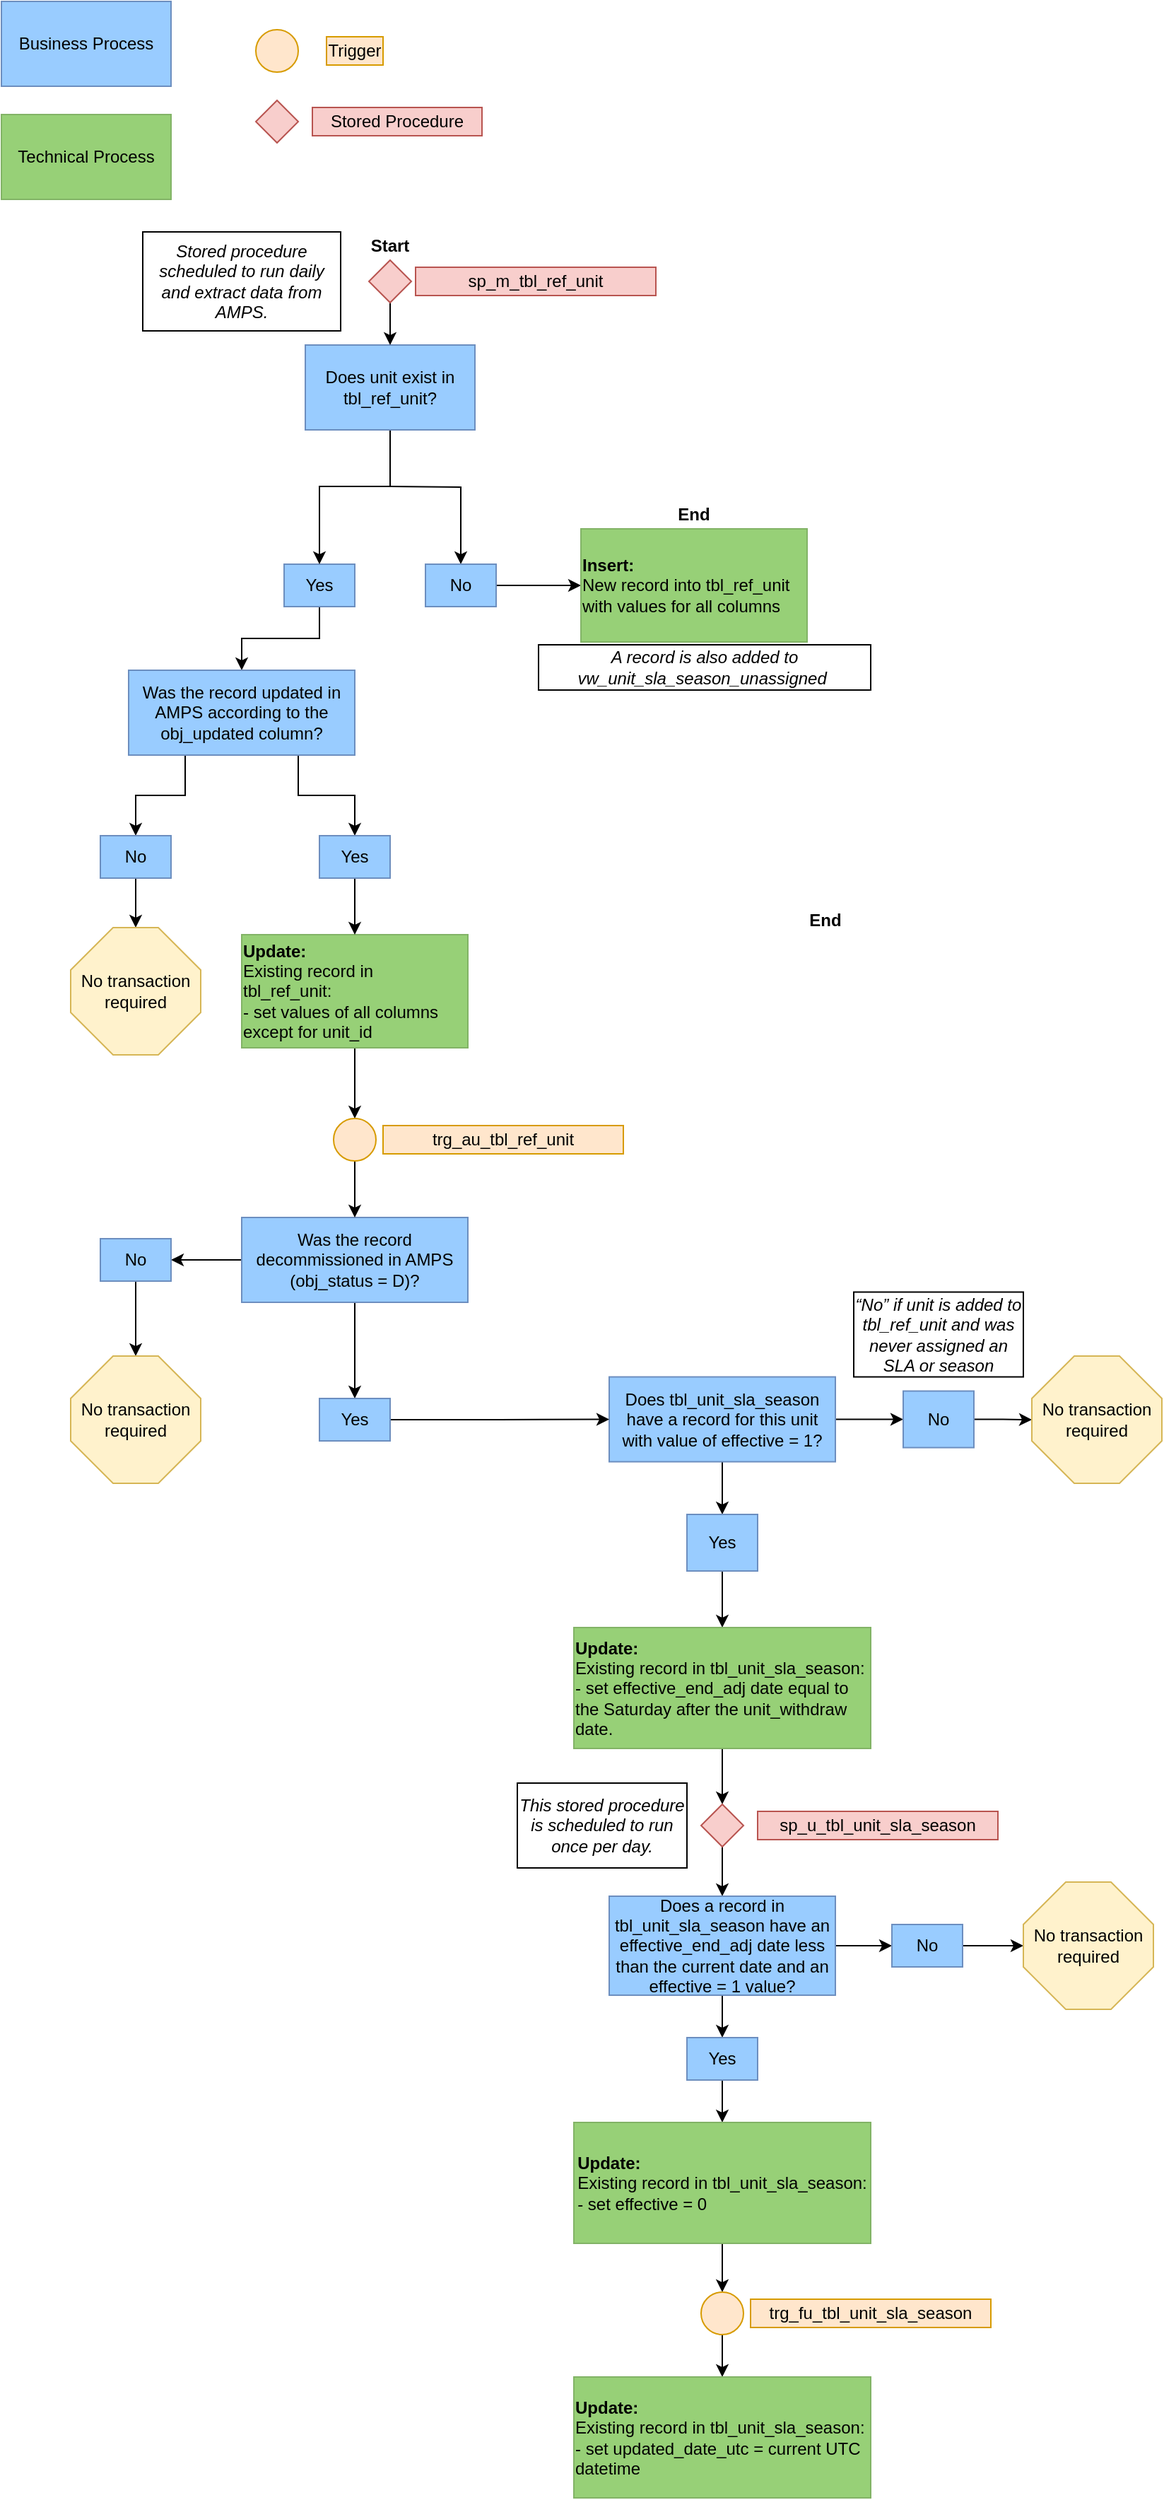 <mxfile version="13.7.6" type="github">
  <diagram id="C5RBs43oDa-KdzZeNtuy" name="Page-1">
    <mxGraphModel dx="1422" dy="794" grid="1" gridSize="10" guides="1" tooltips="1" connect="1" arrows="1" fold="1" page="1" pageScale="1" pageWidth="850" pageHeight="1100" math="0" shadow="0">
      <root>
        <mxCell id="WIyWlLk6GJQsqaUBKTNV-0" />
        <mxCell id="WIyWlLk6GJQsqaUBKTNV-1" parent="WIyWlLk6GJQsqaUBKTNV-0" />
        <mxCell id="eVjlIVdyCygKj0m38MmI-23" style="edgeStyle=orthogonalEdgeStyle;rounded=0;orthogonalLoop=1;jettySize=auto;html=1;exitX=0.5;exitY=1;exitDx=0;exitDy=0;entryX=0.5;entryY=0;entryDx=0;entryDy=0;" parent="WIyWlLk6GJQsqaUBKTNV-1" source="WIyWlLk6GJQsqaUBKTNV-3" target="eVjlIVdyCygKj0m38MmI-14" edge="1">
          <mxGeometry relative="1" as="geometry" />
        </mxCell>
        <mxCell id="eVjlIVdyCygKj0m38MmI-35" style="edgeStyle=orthogonalEdgeStyle;rounded=0;orthogonalLoop=1;jettySize=auto;html=1;exitX=0;exitY=0.5;exitDx=0;exitDy=0;entryX=1;entryY=0.5;entryDx=0;entryDy=0;" parent="WIyWlLk6GJQsqaUBKTNV-1" source="WIyWlLk6GJQsqaUBKTNV-3" target="eVjlIVdyCygKj0m38MmI-13" edge="1">
          <mxGeometry relative="1" as="geometry" />
        </mxCell>
        <mxCell id="WIyWlLk6GJQsqaUBKTNV-3" value="Was the record decommissioned in AMPS (obj_status = D)?" style="rounded=0;whiteSpace=wrap;html=1;fontSize=12;glass=0;strokeWidth=1;shadow=0;fillColor=#99CCFF;strokeColor=#6c8ebf;" parent="WIyWlLk6GJQsqaUBKTNV-1" vertex="1">
          <mxGeometry x="190" y="880" width="160" height="60" as="geometry" />
        </mxCell>
        <mxCell id="MRGtH3ut4B2zLl-mFBzY-0" value="Business Process" style="rounded=0;whiteSpace=wrap;html=1;fillColor=#99CCFF;strokeColor=#6c8ebf;" parent="WIyWlLk6GJQsqaUBKTNV-1" vertex="1">
          <mxGeometry x="20" y="20" width="120" height="60" as="geometry" />
        </mxCell>
        <mxCell id="MRGtH3ut4B2zLl-mFBzY-1" value="Technical Process" style="rounded=0;whiteSpace=wrap;html=1;fillColor=#97D077;strokeColor=#82b366;" parent="WIyWlLk6GJQsqaUBKTNV-1" vertex="1">
          <mxGeometry x="20" y="100" width="120" height="60" as="geometry" />
        </mxCell>
        <mxCell id="MRGtH3ut4B2zLl-mFBzY-2" value="" style="ellipse;whiteSpace=wrap;html=1;aspect=fixed;fillColor=#ffe6cc;strokeColor=#d79b00;" parent="WIyWlLk6GJQsqaUBKTNV-1" vertex="1">
          <mxGeometry x="200" y="40" width="30" height="30" as="geometry" />
        </mxCell>
        <mxCell id="MRGtH3ut4B2zLl-mFBzY-3" value="Trigger" style="text;html=1;strokeColor=#d79b00;fillColor=#ffe6cc;align=center;verticalAlign=middle;whiteSpace=wrap;rounded=0;" parent="WIyWlLk6GJQsqaUBKTNV-1" vertex="1">
          <mxGeometry x="250" y="45" width="40" height="20" as="geometry" />
        </mxCell>
        <mxCell id="MRGtH3ut4B2zLl-mFBzY-4" value="" style="rhombus;whiteSpace=wrap;html=1;align=left;fillColor=#f8cecc;strokeColor=#b85450;" parent="WIyWlLk6GJQsqaUBKTNV-1" vertex="1">
          <mxGeometry x="200" y="90" width="30" height="30" as="geometry" />
        </mxCell>
        <mxCell id="MRGtH3ut4B2zLl-mFBzY-5" value="Stored Procedure" style="text;html=1;strokeColor=#b85450;fillColor=#f8cecc;align=center;verticalAlign=middle;whiteSpace=wrap;rounded=0;" parent="WIyWlLk6GJQsqaUBKTNV-1" vertex="1">
          <mxGeometry x="240" y="95" width="120" height="20" as="geometry" />
        </mxCell>
        <mxCell id="MRGtH3ut4B2zLl-mFBzY-8" value="" style="edgeStyle=orthogonalEdgeStyle;rounded=0;orthogonalLoop=1;jettySize=auto;html=1;entryX=0.5;entryY=0;entryDx=0;entryDy=0;" parent="WIyWlLk6GJQsqaUBKTNV-1" target="MRGtH3ut4B2zLl-mFBzY-9" edge="1">
          <mxGeometry relative="1" as="geometry">
            <mxPoint x="295" y="363" as="sourcePoint" />
          </mxGeometry>
        </mxCell>
        <mxCell id="eVjlIVdyCygKj0m38MmI-2" style="edgeStyle=orthogonalEdgeStyle;rounded=0;orthogonalLoop=1;jettySize=auto;html=1;exitX=0.5;exitY=1;exitDx=0;exitDy=0;entryX=0.5;entryY=0;entryDx=0;entryDy=0;" parent="WIyWlLk6GJQsqaUBKTNV-1" source="MRGtH3ut4B2zLl-mFBzY-7" target="eVjlIVdyCygKj0m38MmI-0" edge="1">
          <mxGeometry relative="1" as="geometry" />
        </mxCell>
        <mxCell id="MRGtH3ut4B2zLl-mFBzY-7" value="Yes" style="rounded=0;whiteSpace=wrap;html=1;fillColor=#99CCFF;strokeColor=#6c8ebf;" parent="WIyWlLk6GJQsqaUBKTNV-1" vertex="1">
          <mxGeometry x="220" y="418" width="50" height="30" as="geometry" />
        </mxCell>
        <mxCell id="whCD6D2BUrUE-KAFhuNb-0" style="edgeStyle=orthogonalEdgeStyle;rounded=0;orthogonalLoop=1;jettySize=auto;html=1;exitX=1;exitY=0.5;exitDx=0;exitDy=0;entryX=0;entryY=0.5;entryDx=0;entryDy=0;" parent="WIyWlLk6GJQsqaUBKTNV-1" source="MRGtH3ut4B2zLl-mFBzY-9" target="IcBJmtCjxh9gWFY_vR4K-8" edge="1">
          <mxGeometry relative="1" as="geometry" />
        </mxCell>
        <mxCell id="MRGtH3ut4B2zLl-mFBzY-9" value="No" style="rounded=0;whiteSpace=wrap;html=1;fillColor=#99CCFF;strokeColor=#6c8ebf;" parent="WIyWlLk6GJQsqaUBKTNV-1" vertex="1">
          <mxGeometry x="320" y="418" width="50" height="30" as="geometry" />
        </mxCell>
        <mxCell id="MRGtH3ut4B2zLl-mFBzY-11" value="" style="edgeStyle=orthogonalEdgeStyle;rounded=0;orthogonalLoop=1;jettySize=auto;html=1;entryX=0.5;entryY=0;entryDx=0;entryDy=0;exitX=0.5;exitY=1;exitDx=0;exitDy=0;" parent="WIyWlLk6GJQsqaUBKTNV-1" source="wBC0IcQCy2k8Cki3I0yd-0" target="MRGtH3ut4B2zLl-mFBzY-7" edge="1">
          <mxGeometry relative="1" as="geometry">
            <mxPoint x="295" y="363" as="sourcePoint" />
            <mxPoint x="355" y="428" as="targetPoint" />
            <Array as="points">
              <mxPoint x="295" y="363" />
              <mxPoint x="245" y="363" />
            </Array>
          </mxGeometry>
        </mxCell>
        <mxCell id="MRGtH3ut4B2zLl-mFBzY-19" value="trg_au_tbl_ref_unit" style="text;html=1;strokeColor=#d79b00;fillColor=#ffe6cc;align=center;verticalAlign=middle;whiteSpace=wrap;rounded=0;" parent="WIyWlLk6GJQsqaUBKTNV-1" vertex="1">
          <mxGeometry x="290" y="815" width="170" height="20" as="geometry" />
        </mxCell>
        <mxCell id="wBC0IcQCy2k8Cki3I0yd-0" value="Does unit exist in tbl_ref_unit?" style="rounded=0;whiteSpace=wrap;html=1;fillColor=#99CCFF;strokeColor=#6c8ebf;" parent="WIyWlLk6GJQsqaUBKTNV-1" vertex="1">
          <mxGeometry x="235" y="263" width="120" height="60" as="geometry" />
        </mxCell>
        <mxCell id="eVjlIVdyCygKj0m38MmI-39" value="" style="edgeStyle=orthogonalEdgeStyle;rounded=0;orthogonalLoop=1;jettySize=auto;html=1;" parent="WIyWlLk6GJQsqaUBKTNV-1" source="wBC0IcQCy2k8Cki3I0yd-3" target="wBC0IcQCy2k8Cki3I0yd-6" edge="1">
          <mxGeometry relative="1" as="geometry" />
        </mxCell>
        <mxCell id="eVjlIVdyCygKj0m38MmI-41" style="edgeStyle=orthogonalEdgeStyle;rounded=0;orthogonalLoop=1;jettySize=auto;html=1;exitX=1;exitY=0.5;exitDx=0;exitDy=0;entryX=0;entryY=0.5;entryDx=0;entryDy=0;" parent="WIyWlLk6GJQsqaUBKTNV-1" source="wBC0IcQCy2k8Cki3I0yd-3" target="wBC0IcQCy2k8Cki3I0yd-7" edge="1">
          <mxGeometry relative="1" as="geometry" />
        </mxCell>
        <mxCell id="wBC0IcQCy2k8Cki3I0yd-3" value="Does tbl_unit_sla_season have a record for this unit with value of effective = 1?" style="rounded=0;whiteSpace=wrap;html=1;fillColor=#99CCFF;strokeColor=#6c8ebf;" parent="WIyWlLk6GJQsqaUBKTNV-1" vertex="1">
          <mxGeometry x="450" y="992.75" width="160" height="60" as="geometry" />
        </mxCell>
        <mxCell id="qmledh8TBeQ3GHoDcG27-0" style="edgeStyle=orthogonalEdgeStyle;rounded=0;orthogonalLoop=1;jettySize=auto;html=1;exitX=0.5;exitY=1;exitDx=0;exitDy=0;entryX=0.5;entryY=0;entryDx=0;entryDy=0;" parent="WIyWlLk6GJQsqaUBKTNV-1" source="wBC0IcQCy2k8Cki3I0yd-6" target="pCMEsx3_8Je4IrAWFXmV-0" edge="1">
          <mxGeometry relative="1" as="geometry" />
        </mxCell>
        <mxCell id="wBC0IcQCy2k8Cki3I0yd-6" value="Yes" style="rounded=0;whiteSpace=wrap;html=1;fillColor=#99CCFF;strokeColor=#6c8ebf;" parent="WIyWlLk6GJQsqaUBKTNV-1" vertex="1">
          <mxGeometry x="505" y="1090" width="50" height="40" as="geometry" />
        </mxCell>
        <mxCell id="IcBJmtCjxh9gWFY_vR4K-19" style="edgeStyle=orthogonalEdgeStyle;rounded=0;orthogonalLoop=1;jettySize=auto;html=1;exitX=1;exitY=0.5;exitDx=0;exitDy=0;entryX=0;entryY=0.5;entryDx=0;entryDy=0;entryPerimeter=0;" parent="WIyWlLk6GJQsqaUBKTNV-1" source="wBC0IcQCy2k8Cki3I0yd-7" target="wBC0IcQCy2k8Cki3I0yd-8" edge="1">
          <mxGeometry relative="1" as="geometry" />
        </mxCell>
        <mxCell id="wBC0IcQCy2k8Cki3I0yd-7" value="No" style="rounded=0;whiteSpace=wrap;html=1;fillColor=#99CCFF;strokeColor=#6c8ebf;" parent="WIyWlLk6GJQsqaUBKTNV-1" vertex="1">
          <mxGeometry x="658" y="1002.75" width="50" height="40" as="geometry" />
        </mxCell>
        <mxCell id="wBC0IcQCy2k8Cki3I0yd-8" value="No transaction required" style="whiteSpace=wrap;html=1;shape=mxgraph.basic.octagon2;align=center;verticalAlign=middle;dx=15;fillColor=#fff2cc;strokeColor=#d6b656;" parent="WIyWlLk6GJQsqaUBKTNV-1" vertex="1">
          <mxGeometry x="749" y="978" width="92" height="90" as="geometry" />
        </mxCell>
        <mxCell id="qmledh8TBeQ3GHoDcG27-5" style="edgeStyle=orthogonalEdgeStyle;rounded=0;orthogonalLoop=1;jettySize=auto;html=1;exitX=0.5;exitY=1;exitDx=0;exitDy=0;entryX=0.5;entryY=0;entryDx=0;entryDy=0;" parent="WIyWlLk6GJQsqaUBKTNV-1" source="pCMEsx3_8Je4IrAWFXmV-0" target="qmledh8TBeQ3GHoDcG27-3" edge="1">
          <mxGeometry relative="1" as="geometry" />
        </mxCell>
        <mxCell id="pCMEsx3_8Je4IrAWFXmV-0" value="&lt;div style=&quot;text-align: left&quot;&gt;&lt;b&gt;Update:&lt;/b&gt;&lt;/div&gt;&lt;div style=&quot;text-align: left&quot;&gt;Existing record in tbl_unit_sla_season:&lt;/div&gt;&lt;div style=&quot;text-align: left&quot;&gt;&lt;span&gt;- set effective_end_adj date equal to the Saturday after the unit_withdraw date.&lt;/span&gt;&lt;br&gt;&lt;/div&gt;" style="rounded=0;whiteSpace=wrap;html=1;fillColor=#97D077;strokeColor=#82b366;" parent="WIyWlLk6GJQsqaUBKTNV-1" vertex="1">
          <mxGeometry x="425" y="1170" width="210" height="85.5" as="geometry" />
        </mxCell>
        <mxCell id="pCMEsx3_8Je4IrAWFXmV-2" value="&lt;span id=&quot;docs-internal-guid-cab402d8-7fff-18fc-b851-d093ed2a1515&quot;&gt;&lt;span style=&quot;font-family: &amp;#34;arial&amp;#34; ; background-color: transparent ; vertical-align: baseline&quot;&gt;&lt;font style=&quot;font-size: 12px&quot;&gt;&lt;i&gt;A record is also added to vw_unit_sla_season_unassigned&amp;nbsp;&lt;/i&gt;&lt;/font&gt;&lt;/span&gt;&lt;/span&gt;" style="rounded=0;whiteSpace=wrap;html=1;fillColor=none;" parent="WIyWlLk6GJQsqaUBKTNV-1" vertex="1">
          <mxGeometry x="400" y="475" width="235" height="32" as="geometry" />
        </mxCell>
        <mxCell id="pCMEsx3_8Je4IrAWFXmV-3" value="&lt;span id=&quot;docs-internal-guid-5fe48b0e-7fff-a765-be8b-5b3e4f1d802c&quot;&gt;&lt;span style=&quot;font-family: &amp;#34;arial&amp;#34; ; background-color: transparent ; vertical-align: baseline&quot;&gt;&lt;font style=&quot;font-size: 12px&quot;&gt;“No” if unit is added to tbl_ref_unit and was never assigned an SLA or season&lt;/font&gt;&lt;/span&gt;&lt;/span&gt;" style="rounded=0;whiteSpace=wrap;html=1;fillColor=none;fontStyle=2" parent="WIyWlLk6GJQsqaUBKTNV-1" vertex="1">
          <mxGeometry x="623" y="932.75" width="120" height="60" as="geometry" />
        </mxCell>
        <mxCell id="IcBJmtCjxh9gWFY_vR4K-4" style="edgeStyle=orthogonalEdgeStyle;rounded=0;orthogonalLoop=1;jettySize=auto;html=1;exitX=0.5;exitY=1;exitDx=0;exitDy=0;entryX=0.5;entryY=0;entryDx=0;entryDy=0;" parent="WIyWlLk6GJQsqaUBKTNV-1" source="IcBJmtCjxh9gWFY_vR4K-2" target="wBC0IcQCy2k8Cki3I0yd-0" edge="1">
          <mxGeometry relative="1" as="geometry" />
        </mxCell>
        <mxCell id="IcBJmtCjxh9gWFY_vR4K-2" value="" style="rhombus;whiteSpace=wrap;html=1;align=left;fillColor=#f8cecc;strokeColor=#b85450;" parent="WIyWlLk6GJQsqaUBKTNV-1" vertex="1">
          <mxGeometry x="280" y="203" width="30" height="30" as="geometry" />
        </mxCell>
        <mxCell id="IcBJmtCjxh9gWFY_vR4K-5" value="sp_m_tbl_ref_unit" style="text;html=1;strokeColor=#b85450;fillColor=#f8cecc;align=center;verticalAlign=middle;whiteSpace=wrap;rounded=0;" parent="WIyWlLk6GJQsqaUBKTNV-1" vertex="1">
          <mxGeometry x="313" y="208" width="170" height="20" as="geometry" />
        </mxCell>
        <mxCell id="IcBJmtCjxh9gWFY_vR4K-6" value="&lt;font face=&quot;arial&quot;&gt;&lt;i&gt;Stored procedure scheduled to run daily and extract data from AMPS.&lt;/i&gt;&lt;/font&gt;" style="rounded=0;whiteSpace=wrap;html=1;fillColor=none;" parent="WIyWlLk6GJQsqaUBKTNV-1" vertex="1">
          <mxGeometry x="120" y="183" width="140" height="70" as="geometry" />
        </mxCell>
        <mxCell id="eVjlIVdyCygKj0m38MmI-12" style="edgeStyle=orthogonalEdgeStyle;rounded=0;orthogonalLoop=1;jettySize=auto;html=1;exitX=0.5;exitY=1;exitDx=0;exitDy=0;entryX=0.5;entryY=0;entryDx=0;entryDy=0;" parent="WIyWlLk6GJQsqaUBKTNV-1" source="IcBJmtCjxh9gWFY_vR4K-7" target="IcBJmtCjxh9gWFY_vR4K-9" edge="1">
          <mxGeometry relative="1" as="geometry" />
        </mxCell>
        <mxCell id="IcBJmtCjxh9gWFY_vR4K-7" value="&lt;div style=&quot;text-align: left&quot;&gt;&lt;b&gt;Update:&lt;/b&gt;&lt;/div&gt;&lt;div style=&quot;text-align: left&quot;&gt;Existing record in tbl_ref_unit:&lt;/div&gt;&lt;div style=&quot;text-align: left&quot;&gt;- set values of all columns except for unit_id&lt;/div&gt;" style="rounded=0;whiteSpace=wrap;html=1;fillColor=#97D077;strokeColor=#82b366;" parent="WIyWlLk6GJQsqaUBKTNV-1" vertex="1">
          <mxGeometry x="190" y="680" width="160" height="80" as="geometry" />
        </mxCell>
        <mxCell id="IcBJmtCjxh9gWFY_vR4K-8" value="&lt;div style=&quot;text-align: left&quot;&gt;&lt;b&gt;Insert:&lt;/b&gt;&lt;/div&gt;&lt;div style=&quot;text-align: left&quot;&gt;New record into tbl_ref_unit with values for all columns&lt;/div&gt;" style="rounded=0;whiteSpace=wrap;html=1;fillColor=#97D077;strokeColor=#82b366;" parent="WIyWlLk6GJQsqaUBKTNV-1" vertex="1">
          <mxGeometry x="430" y="393" width="160" height="80" as="geometry" />
        </mxCell>
        <mxCell id="eVjlIVdyCygKj0m38MmI-21" style="edgeStyle=orthogonalEdgeStyle;rounded=0;orthogonalLoop=1;jettySize=auto;html=1;exitX=0.5;exitY=1;exitDx=0;exitDy=0;entryX=0.5;entryY=0;entryDx=0;entryDy=0;" parent="WIyWlLk6GJQsqaUBKTNV-1" source="IcBJmtCjxh9gWFY_vR4K-9" target="WIyWlLk6GJQsqaUBKTNV-3" edge="1">
          <mxGeometry relative="1" as="geometry" />
        </mxCell>
        <mxCell id="IcBJmtCjxh9gWFY_vR4K-9" value="" style="ellipse;whiteSpace=wrap;html=1;aspect=fixed;fillColor=#ffe6cc;strokeColor=#d79b00;" parent="WIyWlLk6GJQsqaUBKTNV-1" vertex="1">
          <mxGeometry x="255" y="810" width="30" height="30" as="geometry" />
        </mxCell>
        <mxCell id="eVjlIVdyCygKj0m38MmI-6" style="edgeStyle=orthogonalEdgeStyle;rounded=0;orthogonalLoop=1;jettySize=auto;html=1;exitX=0.75;exitY=1;exitDx=0;exitDy=0;entryX=0.5;entryY=0;entryDx=0;entryDy=0;" parent="WIyWlLk6GJQsqaUBKTNV-1" source="eVjlIVdyCygKj0m38MmI-0" target="eVjlIVdyCygKj0m38MmI-3" edge="1">
          <mxGeometry relative="1" as="geometry" />
        </mxCell>
        <mxCell id="eVjlIVdyCygKj0m38MmI-7" style="edgeStyle=orthogonalEdgeStyle;rounded=0;orthogonalLoop=1;jettySize=auto;html=1;exitX=0.25;exitY=1;exitDx=0;exitDy=0;entryX=0.5;entryY=0;entryDx=0;entryDy=0;" parent="WIyWlLk6GJQsqaUBKTNV-1" source="eVjlIVdyCygKj0m38MmI-0" target="eVjlIVdyCygKj0m38MmI-4" edge="1">
          <mxGeometry relative="1" as="geometry" />
        </mxCell>
        <mxCell id="eVjlIVdyCygKj0m38MmI-0" value="Was the record updated in AMPS according to the obj_updated column?" style="rounded=0;whiteSpace=wrap;html=1;fillColor=#99CCFF;strokeColor=#6c8ebf;" parent="WIyWlLk6GJQsqaUBKTNV-1" vertex="1">
          <mxGeometry x="110" y="493" width="160" height="60" as="geometry" />
        </mxCell>
        <mxCell id="eVjlIVdyCygKj0m38MmI-8" style="edgeStyle=orthogonalEdgeStyle;rounded=0;orthogonalLoop=1;jettySize=auto;html=1;exitX=0.5;exitY=1;exitDx=0;exitDy=0;" parent="WIyWlLk6GJQsqaUBKTNV-1" source="eVjlIVdyCygKj0m38MmI-3" target="IcBJmtCjxh9gWFY_vR4K-7" edge="1">
          <mxGeometry relative="1" as="geometry" />
        </mxCell>
        <mxCell id="eVjlIVdyCygKj0m38MmI-3" value="Yes" style="rounded=0;whiteSpace=wrap;html=1;fillColor=#99CCFF;strokeColor=#6c8ebf;" parent="WIyWlLk6GJQsqaUBKTNV-1" vertex="1">
          <mxGeometry x="245" y="610" width="50" height="30" as="geometry" />
        </mxCell>
        <mxCell id="eVjlIVdyCygKj0m38MmI-10" style="edgeStyle=orthogonalEdgeStyle;rounded=0;orthogonalLoop=1;jettySize=auto;html=1;exitX=0.5;exitY=1;exitDx=0;exitDy=0;entryX=0.5;entryY=0;entryDx=0;entryDy=0;entryPerimeter=0;" parent="WIyWlLk6GJQsqaUBKTNV-1" source="eVjlIVdyCygKj0m38MmI-4" target="eVjlIVdyCygKj0m38MmI-9" edge="1">
          <mxGeometry relative="1" as="geometry" />
        </mxCell>
        <mxCell id="eVjlIVdyCygKj0m38MmI-4" value="No" style="rounded=0;whiteSpace=wrap;html=1;fillColor=#99CCFF;strokeColor=#6c8ebf;" parent="WIyWlLk6GJQsqaUBKTNV-1" vertex="1">
          <mxGeometry x="90" y="610" width="50" height="30" as="geometry" />
        </mxCell>
        <mxCell id="eVjlIVdyCygKj0m38MmI-9" value="No transaction required" style="whiteSpace=wrap;html=1;shape=mxgraph.basic.octagon2;align=center;verticalAlign=middle;dx=15;fillColor=#fff2cc;strokeColor=#d6b656;" parent="WIyWlLk6GJQsqaUBKTNV-1" vertex="1">
          <mxGeometry x="69" y="675" width="92" height="90" as="geometry" />
        </mxCell>
        <mxCell id="eVjlIVdyCygKj0m38MmI-36" style="edgeStyle=orthogonalEdgeStyle;rounded=0;orthogonalLoop=1;jettySize=auto;html=1;exitX=0.5;exitY=1;exitDx=0;exitDy=0;entryX=0.5;entryY=0;entryDx=0;entryDy=0;entryPerimeter=0;" parent="WIyWlLk6GJQsqaUBKTNV-1" source="eVjlIVdyCygKj0m38MmI-13" target="eVjlIVdyCygKj0m38MmI-17" edge="1">
          <mxGeometry relative="1" as="geometry" />
        </mxCell>
        <mxCell id="eVjlIVdyCygKj0m38MmI-13" value="No" style="rounded=0;whiteSpace=wrap;html=1;fillColor=#99CCFF;strokeColor=#6c8ebf;" parent="WIyWlLk6GJQsqaUBKTNV-1" vertex="1">
          <mxGeometry x="90" y="895" width="50" height="30" as="geometry" />
        </mxCell>
        <mxCell id="eVjlIVdyCygKj0m38MmI-37" style="edgeStyle=orthogonalEdgeStyle;rounded=0;orthogonalLoop=1;jettySize=auto;html=1;exitX=1;exitY=0.5;exitDx=0;exitDy=0;entryX=0;entryY=0.5;entryDx=0;entryDy=0;" parent="WIyWlLk6GJQsqaUBKTNV-1" source="eVjlIVdyCygKj0m38MmI-14" target="wBC0IcQCy2k8Cki3I0yd-3" edge="1">
          <mxGeometry relative="1" as="geometry" />
        </mxCell>
        <mxCell id="eVjlIVdyCygKj0m38MmI-14" value="Yes" style="rounded=0;whiteSpace=wrap;html=1;fillColor=#99CCFF;strokeColor=#6c8ebf;" parent="WIyWlLk6GJQsqaUBKTNV-1" vertex="1">
          <mxGeometry x="245" y="1008" width="50" height="30" as="geometry" />
        </mxCell>
        <mxCell id="eVjlIVdyCygKj0m38MmI-17" value="No transaction required" style="whiteSpace=wrap;html=1;shape=mxgraph.basic.octagon2;align=center;verticalAlign=middle;dx=15;fillColor=#fff2cc;strokeColor=#d6b656;" parent="WIyWlLk6GJQsqaUBKTNV-1" vertex="1">
          <mxGeometry x="69" y="978" width="92" height="90" as="geometry" />
        </mxCell>
        <mxCell id="whCD6D2BUrUE-KAFhuNb-1" value="End" style="text;html=1;strokeColor=none;fillColor=none;align=center;verticalAlign=middle;whiteSpace=wrap;rounded=0;fontStyle=1" parent="WIyWlLk6GJQsqaUBKTNV-1" vertex="1">
          <mxGeometry x="583" y="660" width="40" height="20" as="geometry" />
        </mxCell>
        <mxCell id="whCD6D2BUrUE-KAFhuNb-2" value="End" style="text;html=1;strokeColor=none;fillColor=none;align=center;verticalAlign=middle;whiteSpace=wrap;rounded=0;fontStyle=1" parent="WIyWlLk6GJQsqaUBKTNV-1" vertex="1">
          <mxGeometry x="490" y="373" width="40" height="20" as="geometry" />
        </mxCell>
        <mxCell id="whCD6D2BUrUE-KAFhuNb-3" value="Start" style="text;html=1;strokeColor=none;fillColor=none;align=center;verticalAlign=middle;whiteSpace=wrap;rounded=0;fontStyle=1" parent="WIyWlLk6GJQsqaUBKTNV-1" vertex="1">
          <mxGeometry x="275" y="183" width="40" height="20" as="geometry" />
        </mxCell>
        <mxCell id="qmledh8TBeQ3GHoDcG27-1" value="sp_u_tbl_unit_sla_season" style="text;html=1;strokeColor=#b85450;fillColor=#f8cecc;align=center;verticalAlign=middle;whiteSpace=wrap;rounded=0;" parent="WIyWlLk6GJQsqaUBKTNV-1" vertex="1">
          <mxGeometry x="555" y="1300" width="170" height="20" as="geometry" />
        </mxCell>
        <mxCell id="qmledh8TBeQ3GHoDcG27-7" style="edgeStyle=orthogonalEdgeStyle;rounded=0;orthogonalLoop=1;jettySize=auto;html=1;exitX=0.5;exitY=1;exitDx=0;exitDy=0;entryX=0.5;entryY=0;entryDx=0;entryDy=0;" parent="WIyWlLk6GJQsqaUBKTNV-1" source="qmledh8TBeQ3GHoDcG27-3" target="qmledh8TBeQ3GHoDcG27-6" edge="1">
          <mxGeometry relative="1" as="geometry" />
        </mxCell>
        <mxCell id="qmledh8TBeQ3GHoDcG27-3" value="" style="rhombus;whiteSpace=wrap;html=1;fillColor=#f8cecc;strokeColor=#b85450;" parent="WIyWlLk6GJQsqaUBKTNV-1" vertex="1">
          <mxGeometry x="515" y="1295" width="30" height="30" as="geometry" />
        </mxCell>
        <mxCell id="qmledh8TBeQ3GHoDcG27-11" style="edgeStyle=orthogonalEdgeStyle;rounded=0;orthogonalLoop=1;jettySize=auto;html=1;exitX=1;exitY=0.5;exitDx=0;exitDy=0;" parent="WIyWlLk6GJQsqaUBKTNV-1" source="qmledh8TBeQ3GHoDcG27-6" target="qmledh8TBeQ3GHoDcG27-10" edge="1">
          <mxGeometry relative="1" as="geometry" />
        </mxCell>
        <mxCell id="qmledh8TBeQ3GHoDcG27-14" style="edgeStyle=orthogonalEdgeStyle;rounded=0;orthogonalLoop=1;jettySize=auto;html=1;exitX=0.5;exitY=1;exitDx=0;exitDy=0;entryX=0.5;entryY=0;entryDx=0;entryDy=0;" parent="WIyWlLk6GJQsqaUBKTNV-1" source="qmledh8TBeQ3GHoDcG27-6" target="qmledh8TBeQ3GHoDcG27-9" edge="1">
          <mxGeometry relative="1" as="geometry" />
        </mxCell>
        <mxCell id="qmledh8TBeQ3GHoDcG27-6" value="Does a record in tbl_unit_sla_season have an effective_end_adj date less than the current date and an effective = 1 value?" style="rounded=0;whiteSpace=wrap;html=1;fillColor=#99CCFF;strokeColor=#6c8ebf;" parent="WIyWlLk6GJQsqaUBKTNV-1" vertex="1">
          <mxGeometry x="450" y="1360" width="160" height="70" as="geometry" />
        </mxCell>
        <mxCell id="qmledh8TBeQ3GHoDcG27-16" style="edgeStyle=orthogonalEdgeStyle;rounded=0;orthogonalLoop=1;jettySize=auto;html=1;exitX=0.5;exitY=1;exitDx=0;exitDy=0;entryX=0.5;entryY=0;entryDx=0;entryDy=0;" parent="WIyWlLk6GJQsqaUBKTNV-1" source="qmledh8TBeQ3GHoDcG27-9" target="qmledh8TBeQ3GHoDcG27-15" edge="1">
          <mxGeometry relative="1" as="geometry" />
        </mxCell>
        <mxCell id="qmledh8TBeQ3GHoDcG27-9" value="Yes" style="rounded=0;whiteSpace=wrap;html=1;fillColor=#99CCFF;strokeColor=#6c8ebf;" parent="WIyWlLk6GJQsqaUBKTNV-1" vertex="1">
          <mxGeometry x="505" y="1460" width="50" height="30" as="geometry" />
        </mxCell>
        <mxCell id="qmledh8TBeQ3GHoDcG27-13" style="edgeStyle=orthogonalEdgeStyle;rounded=0;orthogonalLoop=1;jettySize=auto;html=1;exitX=1;exitY=0.5;exitDx=0;exitDy=0;entryX=0;entryY=0.5;entryDx=0;entryDy=0;entryPerimeter=0;" parent="WIyWlLk6GJQsqaUBKTNV-1" source="qmledh8TBeQ3GHoDcG27-10" target="qmledh8TBeQ3GHoDcG27-12" edge="1">
          <mxGeometry relative="1" as="geometry" />
        </mxCell>
        <mxCell id="qmledh8TBeQ3GHoDcG27-10" value="No" style="rounded=0;whiteSpace=wrap;html=1;fillColor=#99CCFF;strokeColor=#6c8ebf;" parent="WIyWlLk6GJQsqaUBKTNV-1" vertex="1">
          <mxGeometry x="650" y="1380" width="50" height="30" as="geometry" />
        </mxCell>
        <mxCell id="qmledh8TBeQ3GHoDcG27-12" value="No transaction required" style="whiteSpace=wrap;html=1;shape=mxgraph.basic.octagon2;align=center;verticalAlign=middle;dx=15;fillColor=#fff2cc;strokeColor=#d6b656;" parent="WIyWlLk6GJQsqaUBKTNV-1" vertex="1">
          <mxGeometry x="743" y="1350" width="92" height="90" as="geometry" />
        </mxCell>
        <mxCell id="qmledh8TBeQ3GHoDcG27-19" style="edgeStyle=orthogonalEdgeStyle;rounded=0;orthogonalLoop=1;jettySize=auto;html=1;exitX=0.5;exitY=1;exitDx=0;exitDy=0;" parent="WIyWlLk6GJQsqaUBKTNV-1" source="qmledh8TBeQ3GHoDcG27-15" target="qmledh8TBeQ3GHoDcG27-18" edge="1">
          <mxGeometry relative="1" as="geometry" />
        </mxCell>
        <mxCell id="qmledh8TBeQ3GHoDcG27-15" value="&lt;div style=&quot;text-align: left&quot;&gt;&lt;b&gt;Update:&lt;/b&gt;&lt;/div&gt;&lt;div style=&quot;text-align: left&quot;&gt;Existing record in tbl_unit_sla_season:&lt;/div&gt;&lt;div style=&quot;text-align: left&quot;&gt;&lt;span&gt;- set effective = 0&lt;/span&gt;&lt;br&gt;&lt;/div&gt;" style="rounded=0;whiteSpace=wrap;html=1;fillColor=#97D077;strokeColor=#82b366;" parent="WIyWlLk6GJQsqaUBKTNV-1" vertex="1">
          <mxGeometry x="425" y="1520" width="210" height="85.5" as="geometry" />
        </mxCell>
        <mxCell id="qmledh8TBeQ3GHoDcG27-17" value="trg_fu_tbl_unit_sla_season" style="text;html=1;strokeColor=#d79b00;fillColor=#ffe6cc;align=center;verticalAlign=middle;whiteSpace=wrap;rounded=0;" parent="WIyWlLk6GJQsqaUBKTNV-1" vertex="1">
          <mxGeometry x="550" y="1645" width="170" height="20" as="geometry" />
        </mxCell>
        <mxCell id="qmledh8TBeQ3GHoDcG27-21" value="" style="edgeStyle=orthogonalEdgeStyle;rounded=0;orthogonalLoop=1;jettySize=auto;html=1;" parent="WIyWlLk6GJQsqaUBKTNV-1" source="qmledh8TBeQ3GHoDcG27-18" target="qmledh8TBeQ3GHoDcG27-20" edge="1">
          <mxGeometry relative="1" as="geometry" />
        </mxCell>
        <mxCell id="qmledh8TBeQ3GHoDcG27-18" value="" style="ellipse;whiteSpace=wrap;html=1;aspect=fixed;fillColor=#ffe6cc;strokeColor=#d79b00;" parent="WIyWlLk6GJQsqaUBKTNV-1" vertex="1">
          <mxGeometry x="515" y="1640" width="30" height="30" as="geometry" />
        </mxCell>
        <mxCell id="qmledh8TBeQ3GHoDcG27-20" value="&lt;div style=&quot;text-align: left&quot;&gt;&lt;b&gt;Update:&lt;/b&gt;&lt;/div&gt;&lt;div style=&quot;text-align: left&quot;&gt;Existing record in tbl_unit_sla_season:&lt;/div&gt;&lt;div style=&quot;text-align: left&quot;&gt;&lt;span&gt;- set updated_date_utc = current UTC datetime&lt;/span&gt;&lt;br&gt;&lt;/div&gt;" style="rounded=0;whiteSpace=wrap;html=1;fillColor=#97D077;strokeColor=#82b366;" parent="WIyWlLk6GJQsqaUBKTNV-1" vertex="1">
          <mxGeometry x="425" y="1700" width="210" height="85.5" as="geometry" />
        </mxCell>
        <mxCell id="qmledh8TBeQ3GHoDcG27-22" value="&lt;span id=&quot;docs-internal-guid-5fe48b0e-7fff-a765-be8b-5b3e4f1d802c&quot;&gt;&lt;span style=&quot;font-family: &amp;#34;arial&amp;#34; ; background-color: transparent ; vertical-align: baseline&quot;&gt;&lt;font style=&quot;font-size: 12px&quot;&gt;This stored procedure is scheduled to run once per day.&lt;/font&gt;&lt;/span&gt;&lt;/span&gt;" style="rounded=0;whiteSpace=wrap;html=1;fillColor=none;fontStyle=2" parent="WIyWlLk6GJQsqaUBKTNV-1" vertex="1">
          <mxGeometry x="385" y="1280" width="120" height="60" as="geometry" />
        </mxCell>
      </root>
    </mxGraphModel>
  </diagram>
</mxfile>
